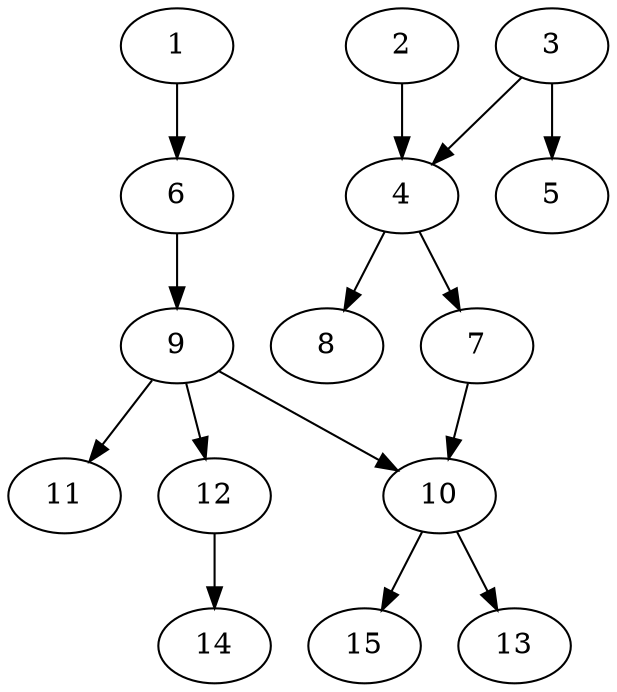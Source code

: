 // DAG automatically generated by daggen at Thu Oct  3 13:59:27 2019
// ./daggen --dot -n 15 --ccr 0.4 --fat 0.5 --regular 0.7 --density 0.6 --mindata 5242880 --maxdata 52428800 
digraph G {
  1 [size="79247360", alpha="0.14", expect_size="31698944"] 
  1 -> 6 [size ="31698944"]
  2 [size="103733760", alpha="0.11", expect_size="41493504"] 
  2 -> 4 [size ="41493504"]
  3 [size="28037120", alpha="0.19", expect_size="11214848"] 
  3 -> 4 [size ="11214848"]
  3 -> 5 [size ="11214848"]
  4 [size="13726720", alpha="0.05", expect_size="5490688"] 
  4 -> 7 [size ="5490688"]
  4 -> 8 [size ="5490688"]
  5 [size="69829120", alpha="0.18", expect_size="27931648"] 
  6 [size="121474560", alpha="0.06", expect_size="48589824"] 
  6 -> 9 [size ="48589824"]
  7 [size="36395520", alpha="0.07", expect_size="14558208"] 
  7 -> 10 [size ="14558208"]
  8 [size="125637120", alpha="0.04", expect_size="50254848"] 
  9 [size="27471360", alpha="0.16", expect_size="10988544"] 
  9 -> 10 [size ="10988544"]
  9 -> 11 [size ="10988544"]
  9 -> 12 [size ="10988544"]
  10 [size="105308160", alpha="0.11", expect_size="42123264"] 
  10 -> 13 [size ="42123264"]
  10 -> 15 [size ="42123264"]
  11 [size="94625280", alpha="0.11", expect_size="37850112"] 
  12 [size="59694080", alpha="0.06", expect_size="23877632"] 
  12 -> 14 [size ="23877632"]
  13 [size="126300160", alpha="0.15", expect_size="50520064"] 
  14 [size="119610880", alpha="0.14", expect_size="47844352"] 
  15 [size="30835200", alpha="0.03", expect_size="12334080"] 
}
